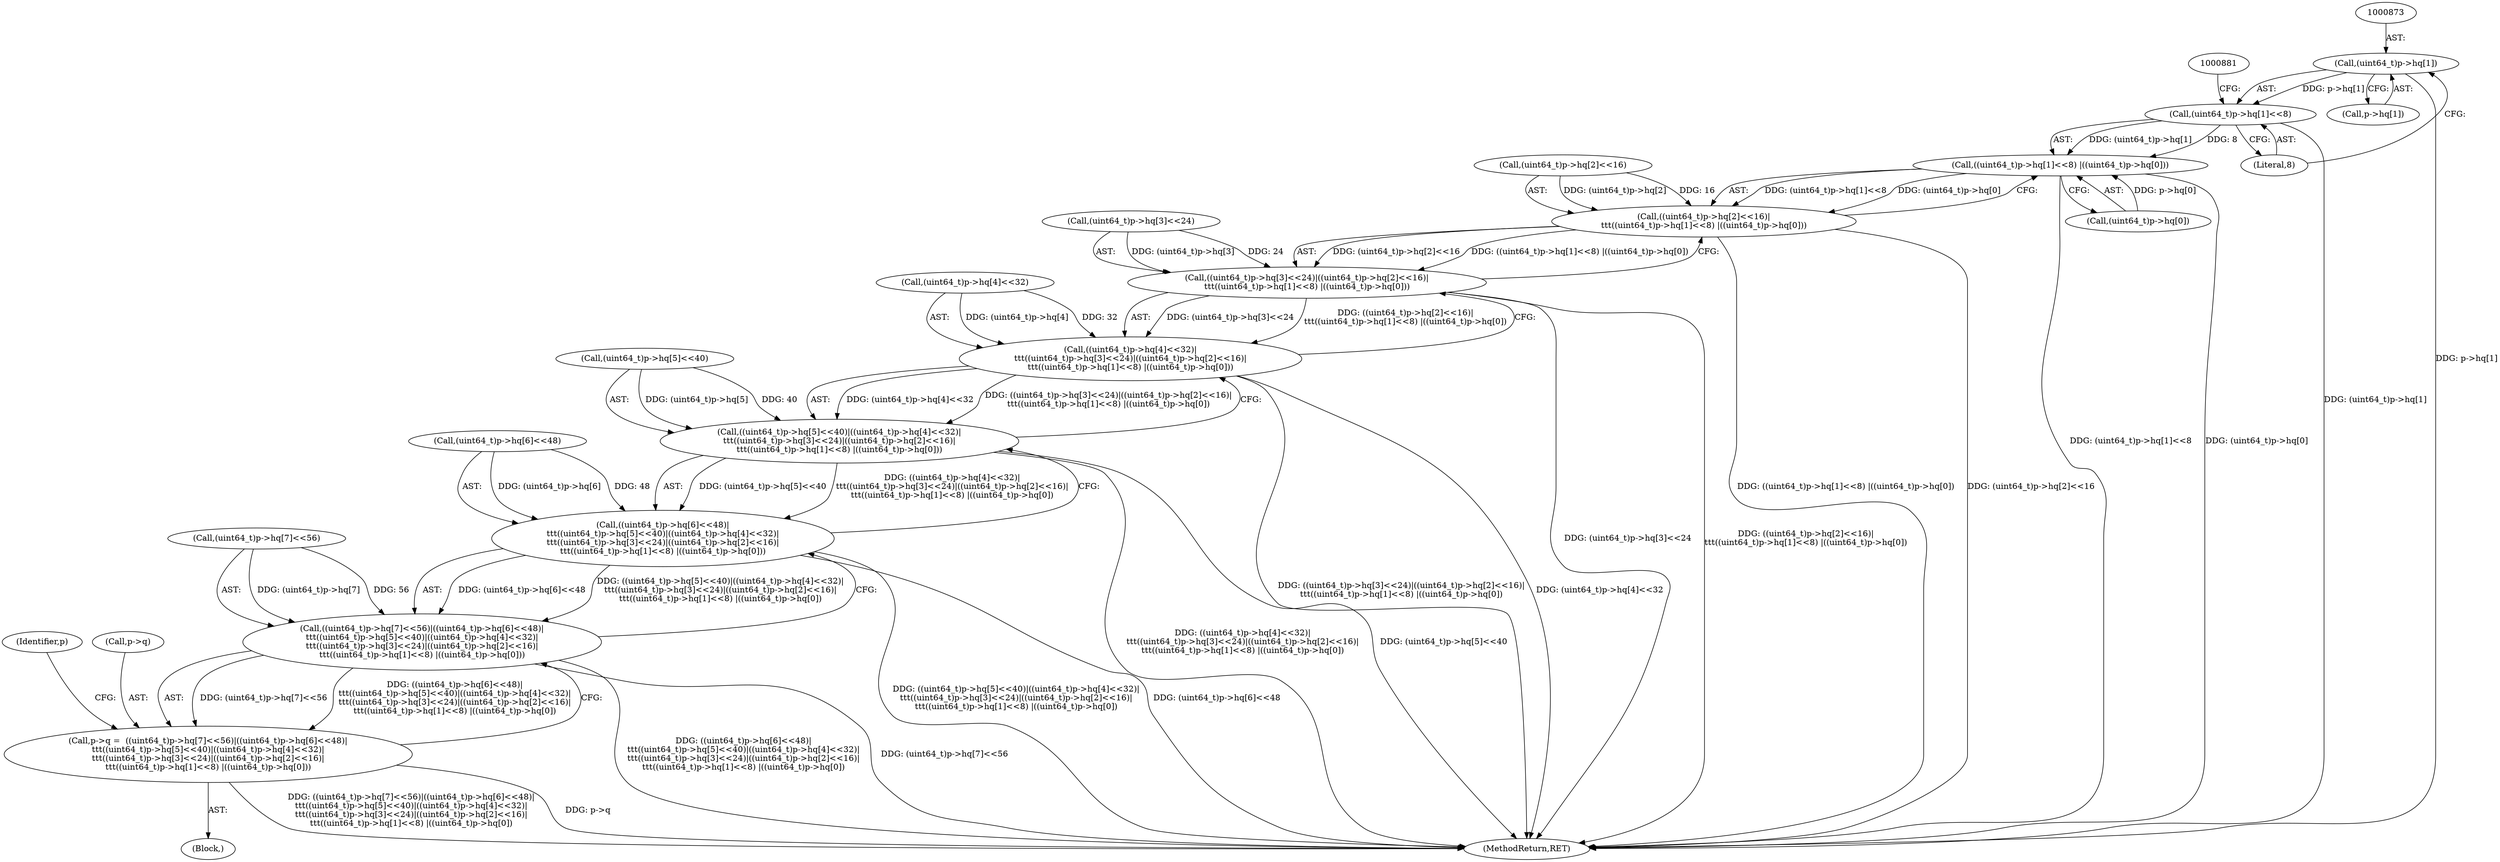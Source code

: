 digraph "0_file_59e63838913eee47f5c120a6c53d4565af638158@array" {
"1000872" [label="(Call,(uint64_t)p->hq[1])"];
"1000871" [label="(Call,(uint64_t)p->hq[1]<<8)"];
"1000870" [label="(Call,((uint64_t)p->hq[1]<<8) |((uint64_t)p->hq[0]))"];
"1000860" [label="(Call,((uint64_t)p->hq[2]<<16)|\n\t\t\t((uint64_t)p->hq[1]<<8) |((uint64_t)p->hq[0]))"];
"1000850" [label="(Call,((uint64_t)p->hq[3]<<24)|((uint64_t)p->hq[2]<<16)|\n\t\t\t((uint64_t)p->hq[1]<<8) |((uint64_t)p->hq[0]))"];
"1000840" [label="(Call,((uint64_t)p->hq[4]<<32)|\n\t\t\t((uint64_t)p->hq[3]<<24)|((uint64_t)p->hq[2]<<16)|\n\t\t\t((uint64_t)p->hq[1]<<8) |((uint64_t)p->hq[0]))"];
"1000830" [label="(Call,((uint64_t)p->hq[5]<<40)|((uint64_t)p->hq[4]<<32)|\n\t\t\t((uint64_t)p->hq[3]<<24)|((uint64_t)p->hq[2]<<16)|\n\t\t\t((uint64_t)p->hq[1]<<8) |((uint64_t)p->hq[0]))"];
"1000820" [label="(Call,((uint64_t)p->hq[6]<<48)|\n\t\t\t((uint64_t)p->hq[5]<<40)|((uint64_t)p->hq[4]<<32)|\n\t\t\t((uint64_t)p->hq[3]<<24)|((uint64_t)p->hq[2]<<16)|\n\t\t\t((uint64_t)p->hq[1]<<8) |((uint64_t)p->hq[0]))"];
"1000810" [label="(Call,((uint64_t)p->hq[7]<<56)|((uint64_t)p->hq[6]<<48)|\n\t\t\t((uint64_t)p->hq[5]<<40)|((uint64_t)p->hq[4]<<32)|\n\t\t\t((uint64_t)p->hq[3]<<24)|((uint64_t)p->hq[2]<<16)|\n\t\t\t((uint64_t)p->hq[1]<<8) |((uint64_t)p->hq[0]))"];
"1000806" [label="(Call,p->q =  ((uint64_t)p->hq[7]<<56)|((uint64_t)p->hq[6]<<48)|\n\t\t\t((uint64_t)p->hq[5]<<40)|((uint64_t)p->hq[4]<<32)|\n\t\t\t((uint64_t)p->hq[3]<<24)|((uint64_t)p->hq[2]<<16)|\n\t\t\t((uint64_t)p->hq[1]<<8) |((uint64_t)p->hq[0]))"];
"1000820" [label="(Call,((uint64_t)p->hq[6]<<48)|\n\t\t\t((uint64_t)p->hq[5]<<40)|((uint64_t)p->hq[4]<<32)|\n\t\t\t((uint64_t)p->hq[3]<<24)|((uint64_t)p->hq[2]<<16)|\n\t\t\t((uint64_t)p->hq[1]<<8) |((uint64_t)p->hq[0]))"];
"1000872" [label="(Call,(uint64_t)p->hq[1])"];
"1000851" [label="(Call,(uint64_t)p->hq[3]<<24)"];
"1000841" [label="(Call,(uint64_t)p->hq[4]<<32)"];
"1000821" [label="(Call,(uint64_t)p->hq[6]<<48)"];
"1000850" [label="(Call,((uint64_t)p->hq[3]<<24)|((uint64_t)p->hq[2]<<16)|\n\t\t\t((uint64_t)p->hq[1]<<8) |((uint64_t)p->hq[0]))"];
"1000874" [label="(Call,p->hq[1])"];
"1000870" [label="(Call,((uint64_t)p->hq[1]<<8) |((uint64_t)p->hq[0]))"];
"1000880" [label="(Call,(uint64_t)p->hq[0])"];
"1000811" [label="(Call,(uint64_t)p->hq[7]<<56)"];
"1000830" [label="(Call,((uint64_t)p->hq[5]<<40)|((uint64_t)p->hq[4]<<32)|\n\t\t\t((uint64_t)p->hq[3]<<24)|((uint64_t)p->hq[2]<<16)|\n\t\t\t((uint64_t)p->hq[1]<<8) |((uint64_t)p->hq[0]))"];
"1000831" [label="(Call,(uint64_t)p->hq[5]<<40)"];
"1000861" [label="(Call,(uint64_t)p->hq[2]<<16)"];
"1000879" [label="(Literal,8)"];
"1000888" [label="(Identifier,p)"];
"1000807" [label="(Call,p->q)"];
"1000810" [label="(Call,((uint64_t)p->hq[7]<<56)|((uint64_t)p->hq[6]<<48)|\n\t\t\t((uint64_t)p->hq[5]<<40)|((uint64_t)p->hq[4]<<32)|\n\t\t\t((uint64_t)p->hq[3]<<24)|((uint64_t)p->hq[2]<<16)|\n\t\t\t((uint64_t)p->hq[1]<<8) |((uint64_t)p->hq[0]))"];
"1000871" [label="(Call,(uint64_t)p->hq[1]<<8)"];
"1000909" [label="(MethodReturn,RET)"];
"1000860" [label="(Call,((uint64_t)p->hq[2]<<16)|\n\t\t\t((uint64_t)p->hq[1]<<8) |((uint64_t)p->hq[0]))"];
"1000840" [label="(Call,((uint64_t)p->hq[4]<<32)|\n\t\t\t((uint64_t)p->hq[3]<<24)|((uint64_t)p->hq[2]<<16)|\n\t\t\t((uint64_t)p->hq[1]<<8) |((uint64_t)p->hq[0]))"];
"1000124" [label="(Block,)"];
"1000806" [label="(Call,p->q =  ((uint64_t)p->hq[7]<<56)|((uint64_t)p->hq[6]<<48)|\n\t\t\t((uint64_t)p->hq[5]<<40)|((uint64_t)p->hq[4]<<32)|\n\t\t\t((uint64_t)p->hq[3]<<24)|((uint64_t)p->hq[2]<<16)|\n\t\t\t((uint64_t)p->hq[1]<<8) |((uint64_t)p->hq[0]))"];
"1000872" -> "1000871"  [label="AST: "];
"1000872" -> "1000874"  [label="CFG: "];
"1000873" -> "1000872"  [label="AST: "];
"1000874" -> "1000872"  [label="AST: "];
"1000879" -> "1000872"  [label="CFG: "];
"1000872" -> "1000909"  [label="DDG: p->hq[1]"];
"1000872" -> "1000871"  [label="DDG: p->hq[1]"];
"1000871" -> "1000870"  [label="AST: "];
"1000871" -> "1000879"  [label="CFG: "];
"1000879" -> "1000871"  [label="AST: "];
"1000881" -> "1000871"  [label="CFG: "];
"1000871" -> "1000909"  [label="DDG: (uint64_t)p->hq[1]"];
"1000871" -> "1000870"  [label="DDG: (uint64_t)p->hq[1]"];
"1000871" -> "1000870"  [label="DDG: 8"];
"1000870" -> "1000860"  [label="AST: "];
"1000870" -> "1000880"  [label="CFG: "];
"1000880" -> "1000870"  [label="AST: "];
"1000860" -> "1000870"  [label="CFG: "];
"1000870" -> "1000909"  [label="DDG: (uint64_t)p->hq[1]<<8"];
"1000870" -> "1000909"  [label="DDG: (uint64_t)p->hq[0]"];
"1000870" -> "1000860"  [label="DDG: (uint64_t)p->hq[1]<<8"];
"1000870" -> "1000860"  [label="DDG: (uint64_t)p->hq[0]"];
"1000880" -> "1000870"  [label="DDG: p->hq[0]"];
"1000860" -> "1000850"  [label="AST: "];
"1000861" -> "1000860"  [label="AST: "];
"1000850" -> "1000860"  [label="CFG: "];
"1000860" -> "1000909"  [label="DDG: ((uint64_t)p->hq[1]<<8) |((uint64_t)p->hq[0])"];
"1000860" -> "1000909"  [label="DDG: (uint64_t)p->hq[2]<<16"];
"1000860" -> "1000850"  [label="DDG: (uint64_t)p->hq[2]<<16"];
"1000860" -> "1000850"  [label="DDG: ((uint64_t)p->hq[1]<<8) |((uint64_t)p->hq[0])"];
"1000861" -> "1000860"  [label="DDG: (uint64_t)p->hq[2]"];
"1000861" -> "1000860"  [label="DDG: 16"];
"1000850" -> "1000840"  [label="AST: "];
"1000851" -> "1000850"  [label="AST: "];
"1000840" -> "1000850"  [label="CFG: "];
"1000850" -> "1000909"  [label="DDG: (uint64_t)p->hq[3]<<24"];
"1000850" -> "1000909"  [label="DDG: ((uint64_t)p->hq[2]<<16)|\n\t\t\t((uint64_t)p->hq[1]<<8) |((uint64_t)p->hq[0])"];
"1000850" -> "1000840"  [label="DDG: (uint64_t)p->hq[3]<<24"];
"1000850" -> "1000840"  [label="DDG: ((uint64_t)p->hq[2]<<16)|\n\t\t\t((uint64_t)p->hq[1]<<8) |((uint64_t)p->hq[0])"];
"1000851" -> "1000850"  [label="DDG: (uint64_t)p->hq[3]"];
"1000851" -> "1000850"  [label="DDG: 24"];
"1000840" -> "1000830"  [label="AST: "];
"1000841" -> "1000840"  [label="AST: "];
"1000830" -> "1000840"  [label="CFG: "];
"1000840" -> "1000909"  [label="DDG: ((uint64_t)p->hq[3]<<24)|((uint64_t)p->hq[2]<<16)|\n\t\t\t((uint64_t)p->hq[1]<<8) |((uint64_t)p->hq[0])"];
"1000840" -> "1000909"  [label="DDG: (uint64_t)p->hq[4]<<32"];
"1000840" -> "1000830"  [label="DDG: (uint64_t)p->hq[4]<<32"];
"1000840" -> "1000830"  [label="DDG: ((uint64_t)p->hq[3]<<24)|((uint64_t)p->hq[2]<<16)|\n\t\t\t((uint64_t)p->hq[1]<<8) |((uint64_t)p->hq[0])"];
"1000841" -> "1000840"  [label="DDG: (uint64_t)p->hq[4]"];
"1000841" -> "1000840"  [label="DDG: 32"];
"1000830" -> "1000820"  [label="AST: "];
"1000831" -> "1000830"  [label="AST: "];
"1000820" -> "1000830"  [label="CFG: "];
"1000830" -> "1000909"  [label="DDG: ((uint64_t)p->hq[4]<<32)|\n\t\t\t((uint64_t)p->hq[3]<<24)|((uint64_t)p->hq[2]<<16)|\n\t\t\t((uint64_t)p->hq[1]<<8) |((uint64_t)p->hq[0])"];
"1000830" -> "1000909"  [label="DDG: (uint64_t)p->hq[5]<<40"];
"1000830" -> "1000820"  [label="DDG: (uint64_t)p->hq[5]<<40"];
"1000830" -> "1000820"  [label="DDG: ((uint64_t)p->hq[4]<<32)|\n\t\t\t((uint64_t)p->hq[3]<<24)|((uint64_t)p->hq[2]<<16)|\n\t\t\t((uint64_t)p->hq[1]<<8) |((uint64_t)p->hq[0])"];
"1000831" -> "1000830"  [label="DDG: (uint64_t)p->hq[5]"];
"1000831" -> "1000830"  [label="DDG: 40"];
"1000820" -> "1000810"  [label="AST: "];
"1000821" -> "1000820"  [label="AST: "];
"1000810" -> "1000820"  [label="CFG: "];
"1000820" -> "1000909"  [label="DDG: ((uint64_t)p->hq[5]<<40)|((uint64_t)p->hq[4]<<32)|\n\t\t\t((uint64_t)p->hq[3]<<24)|((uint64_t)p->hq[2]<<16)|\n\t\t\t((uint64_t)p->hq[1]<<8) |((uint64_t)p->hq[0])"];
"1000820" -> "1000909"  [label="DDG: (uint64_t)p->hq[6]<<48"];
"1000820" -> "1000810"  [label="DDG: (uint64_t)p->hq[6]<<48"];
"1000820" -> "1000810"  [label="DDG: ((uint64_t)p->hq[5]<<40)|((uint64_t)p->hq[4]<<32)|\n\t\t\t((uint64_t)p->hq[3]<<24)|((uint64_t)p->hq[2]<<16)|\n\t\t\t((uint64_t)p->hq[1]<<8) |((uint64_t)p->hq[0])"];
"1000821" -> "1000820"  [label="DDG: (uint64_t)p->hq[6]"];
"1000821" -> "1000820"  [label="DDG: 48"];
"1000810" -> "1000806"  [label="AST: "];
"1000811" -> "1000810"  [label="AST: "];
"1000806" -> "1000810"  [label="CFG: "];
"1000810" -> "1000909"  [label="DDG: ((uint64_t)p->hq[6]<<48)|\n\t\t\t((uint64_t)p->hq[5]<<40)|((uint64_t)p->hq[4]<<32)|\n\t\t\t((uint64_t)p->hq[3]<<24)|((uint64_t)p->hq[2]<<16)|\n\t\t\t((uint64_t)p->hq[1]<<8) |((uint64_t)p->hq[0])"];
"1000810" -> "1000909"  [label="DDG: (uint64_t)p->hq[7]<<56"];
"1000810" -> "1000806"  [label="DDG: (uint64_t)p->hq[7]<<56"];
"1000810" -> "1000806"  [label="DDG: ((uint64_t)p->hq[6]<<48)|\n\t\t\t((uint64_t)p->hq[5]<<40)|((uint64_t)p->hq[4]<<32)|\n\t\t\t((uint64_t)p->hq[3]<<24)|((uint64_t)p->hq[2]<<16)|\n\t\t\t((uint64_t)p->hq[1]<<8) |((uint64_t)p->hq[0])"];
"1000811" -> "1000810"  [label="DDG: (uint64_t)p->hq[7]"];
"1000811" -> "1000810"  [label="DDG: 56"];
"1000806" -> "1000124"  [label="AST: "];
"1000807" -> "1000806"  [label="AST: "];
"1000888" -> "1000806"  [label="CFG: "];
"1000806" -> "1000909"  [label="DDG: ((uint64_t)p->hq[7]<<56)|((uint64_t)p->hq[6]<<48)|\n\t\t\t((uint64_t)p->hq[5]<<40)|((uint64_t)p->hq[4]<<32)|\n\t\t\t((uint64_t)p->hq[3]<<24)|((uint64_t)p->hq[2]<<16)|\n\t\t\t((uint64_t)p->hq[1]<<8) |((uint64_t)p->hq[0])"];
"1000806" -> "1000909"  [label="DDG: p->q"];
}
